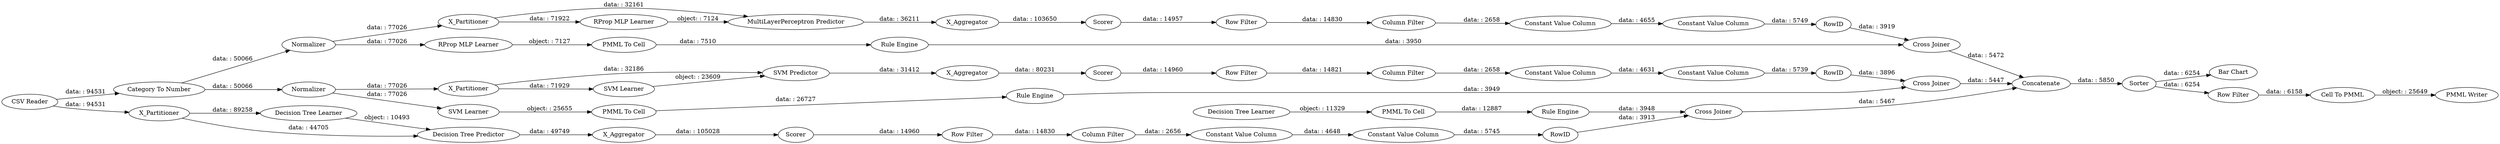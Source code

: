 digraph {
	"-5571261302907442841_294" [label="Column Filter"]
	"7816915742735652337_59" [label="Bar Chart"]
	"-5571261302907442841_9" [label="Row Filter"]
	"-4992744219857342792_39" [label=Scorer]
	"-4576855581936331946_2" [label=X_Partitioner]
	"-4576855581936331946_41" [label=Scorer]
	"7816915742735652337_60" [label=Concatenate]
	"7816915742735652337_53" [label="Row Filter"]
	"8199166076458396499_2" [label=X_Partitioner]
	"-4576855581936331946_32" [label="SVM Predictor"]
	"-2852480966056921098_28" [label="PMML To Cell"]
	"8199166076458396499_32" [label="MultiLayerPerceptron Predictor"]
	"-4023050843317725217_34" [label="PMML To Cell"]
	"-4576855581936331946_40" [label=Normalizer]
	"-4992744219857342792_2" [label=X_Partitioner]
	"-4576855581936331946_7" [label=X_Aggregator]
	"-2852480966056921098_34" [label="Rule Engine"]
	"7837189699789216443_35" [label="RProp MLP Learner"]
	"-4992744219857342792_7" [label=X_Aggregator]
	"7837189699789216443_34" [label="Rule Engine"]
	"8199166076458396499_31" [label="RProp MLP Learner"]
	"5184269414361662344_290" [label="Constant Value Column"]
	"8199166076458396499_40" [label=Scorer]
	"-4023050843317725217_33" [label="SVM Learner"]
	"-2852480966056921098_33" [label="Decision Tree Learner"]
	"5000953186678485869_293" [label=RowID]
	"7816915742735652337_61" [label="PMML Writer"]
	"-4576855581936331946_31" [label="SVM Learner"]
	"5000953186678485869_290" [label="Constant Value Column"]
	"7816915742735652337_54" [label="Cell To PMML"]
	"-4023050843317725217_35" [label="Rule Engine"]
	"-4992744219857342792_31" [label="Decision Tree Learner"]
	"5000953186678485869_294" [label="Column Filter"]
	"5184269414361662344_294" [label="Column Filter"]
	"8199166076458396499_7" [label=X_Aggregator]
	"8199166076458396499_39" [label=Normalizer]
	"7816915742735652337_52" [label=Sorter]
	"-4992744219857342792_32" [label="Decision Tree Predictor"]
	"5000953186678485869_292" [label="Constant Value Column"]
	"5184269414361662344_292" [label="Constant Value Column"]
	"7837189699789216443_22" [label="PMML To Cell"]
	"-5571261302907442841_292" [label="Constant Value Column"]
	"-5571261302907442841_290" [label="Constant Value Column"]
	"-5571261302907442841_293" [label=RowID]
	"7816915742735652337_58" [label="Category To Number"]
	"8199166076458396499_38" [label="Cross Joiner"]
	"5184269414361662344_9" [label="Row Filter"]
	"5184269414361662344_293" [label=RowID]
	"-4992744219857342792_38" [label="Cross Joiner"]
	"-4576855581936331946_39" [label="Cross Joiner"]
	"7816915742735652337_62" [label="CSV Reader"]
	"5000953186678485869_9" [label="Row Filter"]
	"5000953186678485869_294" -> "5000953186678485869_290" [label="data: : 2658"]
	"8199166076458396499_39" -> "8199166076458396499_2" [label="data: : 77026"]
	"8199166076458396499_2" -> "8199166076458396499_32" [label="data: : 32161"]
	"8199166076458396499_7" -> "8199166076458396499_40" [label="data: : 103650"]
	"5184269414361662344_9" -> "5184269414361662344_294" [label="data: : 14830"]
	"-5571261302907442841_293" -> "-4576855581936331946_39" [label="data: : 3896"]
	"8199166076458396499_38" -> "7816915742735652337_60" [label="data: : 5472"]
	"7816915742735652337_52" -> "7816915742735652337_53" [label="data: : 6254"]
	"-2852480966056921098_34" -> "-4992744219857342792_38" [label="data: : 3948"]
	"-5571261302907442841_290" -> "-5571261302907442841_292" [label="data: : 4631"]
	"7837189699789216443_34" -> "8199166076458396499_38" [label="data: : 3950"]
	"-4576855581936331946_40" -> "-4023050843317725217_33" [label="data: : 77026"]
	"-5571261302907442841_292" -> "-5571261302907442841_293" [label="data: : 5739"]
	"8199166076458396499_32" -> "8199166076458396499_7" [label="data: : 36211"]
	"5184269414361662344_292" -> "5184269414361662344_293" [label="data: : 5745"]
	"5000953186678485869_290" -> "5000953186678485869_292" [label="data: : 4655"]
	"7837189699789216443_35" -> "7837189699789216443_22" [label="object: : 7127"]
	"8199166076458396499_31" -> "8199166076458396499_32" [label="object: : 7124"]
	"7816915742735652337_58" -> "8199166076458396499_39" [label="data: : 50066"]
	"-4023050843317725217_33" -> "-4023050843317725217_34" [label="object: : 25655"]
	"-4576855581936331946_31" -> "-4576855581936331946_32" [label="object: : 23609"]
	"-4992744219857342792_39" -> "5184269414361662344_9" [label="data: : 14960"]
	"7816915742735652337_60" -> "7816915742735652337_52" [label="data: : 5850"]
	"8199166076458396499_40" -> "5000953186678485869_9" [label="data: : 14957"]
	"-4576855581936331946_32" -> "-4576855581936331946_7" [label="data: : 31412"]
	"-4576855581936331946_2" -> "-4576855581936331946_31" [label="data: : 71929"]
	"7837189699789216443_22" -> "7837189699789216443_34" [label="data: : 7510"]
	"-5571261302907442841_9" -> "-5571261302907442841_294" [label="data: : 14821"]
	"-4576855581936331946_41" -> "-5571261302907442841_9" [label="data: : 14960"]
	"7816915742735652337_54" -> "7816915742735652337_61" [label="object: : 25649"]
	"5184269414361662344_290" -> "5184269414361662344_292" [label="data: : 4648"]
	"7816915742735652337_58" -> "-4576855581936331946_40" [label="data: : 50066"]
	"7816915742735652337_62" -> "-4992744219857342792_2" [label="data: : 94531"]
	"-4992744219857342792_31" -> "-4992744219857342792_32" [label="object: : 10493"]
	"-4576855581936331946_2" -> "-4576855581936331946_32" [label="data: : 32186"]
	"5000953186678485869_292" -> "5000953186678485869_293" [label="data: : 5749"]
	"7816915742735652337_53" -> "7816915742735652337_54" [label="data: : 6158"]
	"5184269414361662344_294" -> "5184269414361662344_290" [label="data: : 2656"]
	"7816915742735652337_52" -> "7816915742735652337_59" [label="data: : 6254"]
	"5184269414361662344_293" -> "-4992744219857342792_38" [label="data: : 3913"]
	"-4023050843317725217_35" -> "-4576855581936331946_39" [label="data: : 3949"]
	"-4576855581936331946_39" -> "7816915742735652337_60" [label="data: : 5447"]
	"-4992744219857342792_7" -> "-4992744219857342792_39" [label="data: : 105028"]
	"8199166076458396499_2" -> "8199166076458396499_31" [label="data: : 71922"]
	"-5571261302907442841_294" -> "-5571261302907442841_290" [label="data: : 2658"]
	"-4576855581936331946_7" -> "-4576855581936331946_41" [label="data: : 80231"]
	"-2852480966056921098_33" -> "-2852480966056921098_28" [label="object: : 11329"]
	"8199166076458396499_39" -> "7837189699789216443_35" [label="data: : 77026"]
	"5000953186678485869_293" -> "8199166076458396499_38" [label="data: : 3919"]
	"-4992744219857342792_2" -> "-4992744219857342792_32" [label="data: : 44705"]
	"-4992744219857342792_38" -> "7816915742735652337_60" [label="data: : 5467"]
	"-4576855581936331946_40" -> "-4576855581936331946_2" [label="data: : 77026"]
	"-4992744219857342792_32" -> "-4992744219857342792_7" [label="data: : 49749"]
	"7816915742735652337_62" -> "7816915742735652337_58" [label="data: : 94531"]
	"-4023050843317725217_34" -> "-4023050843317725217_35" [label="data: : 26727"]
	"-4992744219857342792_2" -> "-4992744219857342792_31" [label="data: : 89258"]
	"-2852480966056921098_28" -> "-2852480966056921098_34" [label="data: : 12887"]
	"5000953186678485869_9" -> "5000953186678485869_294" [label="data: : 14830"]
	rankdir=LR
}
